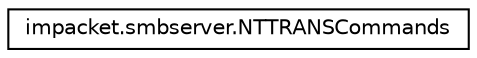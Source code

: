 digraph "Graphical Class Hierarchy"
{
  edge [fontname="Helvetica",fontsize="10",labelfontname="Helvetica",labelfontsize="10"];
  node [fontname="Helvetica",fontsize="10",shape=record];
  rankdir="LR";
  Node0 [label="impacket.smbserver.NTTRANSCommands",height=0.2,width=0.4,color="black", fillcolor="white", style="filled",URL="$classimpacket_1_1smbserver_1_1_n_t_t_r_a_n_s_commands.html"];
}
